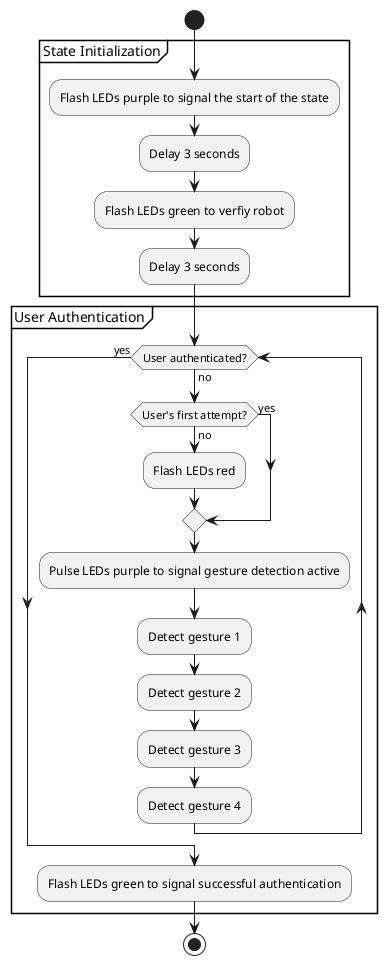 @startuml

start
group State Initialization
:Flash LEDs purple to signal the start of the state;
:Delay 3 seconds;
:Flash LEDs green to verfiy robot;
:Delay 3 seconds;
end group
group User Authentication
while (User authenticated?) is (no)
    if (User's first attempt?) then (no)
        :Flash LEDs red;
    else (yes)
    endif
    :Pulse LEDs purple to signal gesture detection active;
    :Detect gesture 1;
    :Detect gesture 2;
    :Detect gesture 3;
    :Detect gesture 4;
endwhile (yes)
:Flash LEDs green to signal successful authentication;
end group
stop
@enduml
